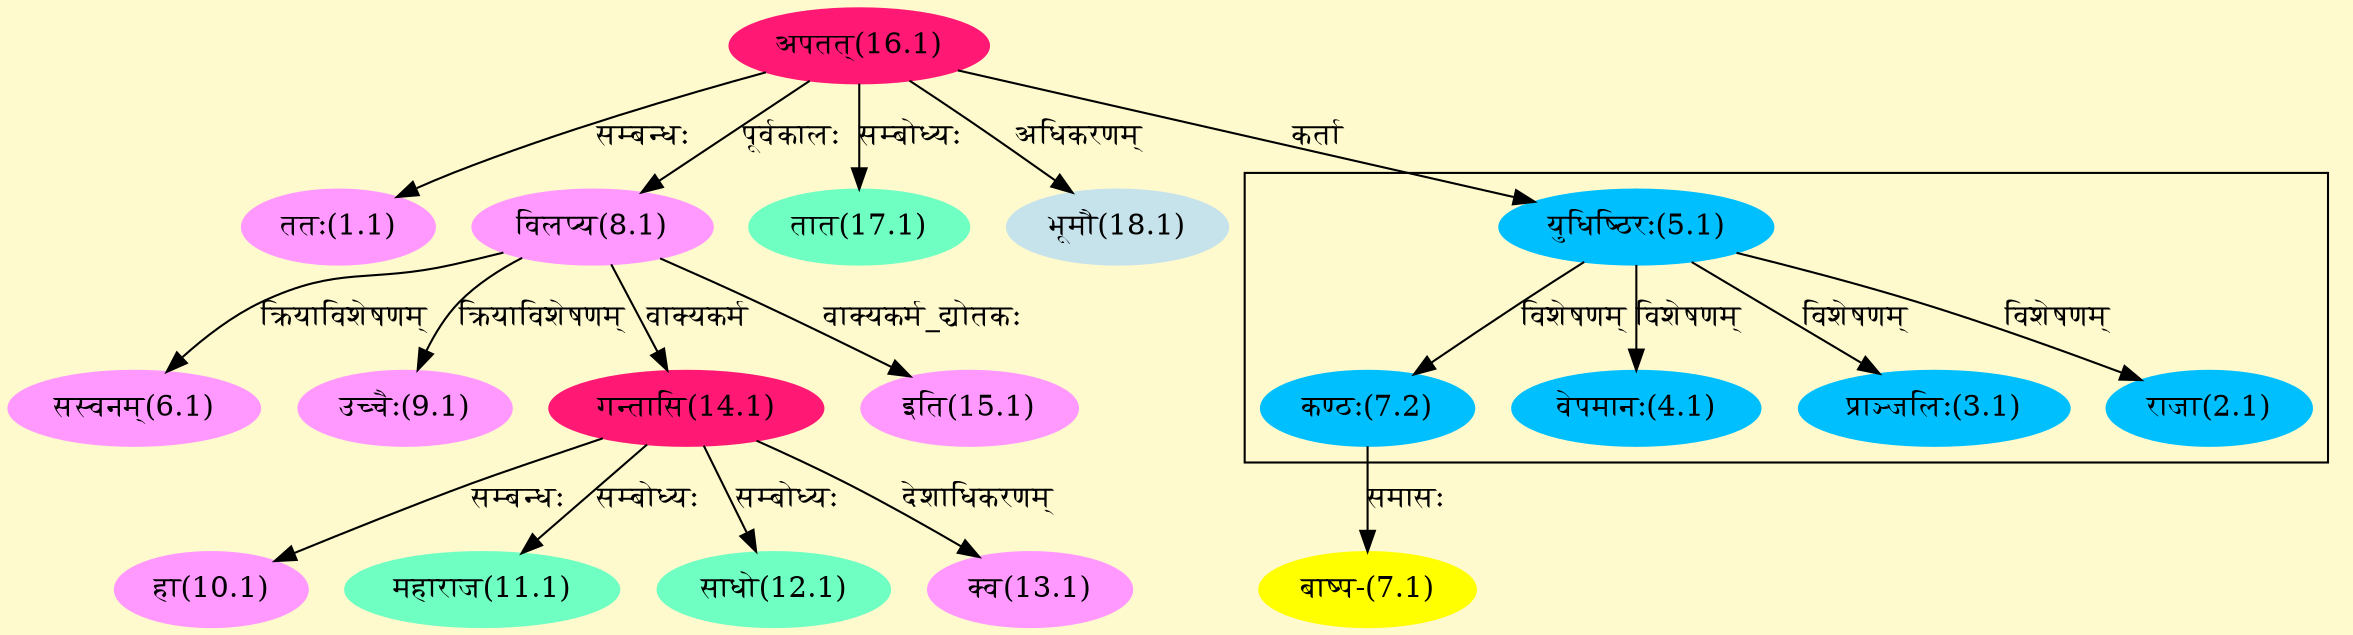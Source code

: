 digraph G{
rankdir=BT;
 compound=true;
 bgcolor="lemonchiffon1";

subgraph cluster_1{
Node2_1 [style=filled, color="#00BFFF" label = "राजा(2.1)"]
Node5_1 [style=filled, color="#00BFFF" label = "युधिष्ठिरः(5.1)"]
Node3_1 [style=filled, color="#00BFFF" label = "प्राञ्जलिः(3.1)"]
Node4_1 [style=filled, color="#00BFFF" label = "वेपमानः(4.1)"]
Node7_2 [style=filled, color="#00BFFF" label = "कण्ठः(7.2)"]

}
Node1_1 [style=filled, color="#FF99FF" label = "ततः(1.1)"]
Node16_1 [style=filled, color="#FF1975" label = "अपतत्(16.1)"]
Node5_1 [style=filled, color="#00BFFF" label = "युधिष्ठिरः(5.1)"]
Node6_1 [style=filled, color="#FF99FF" label = "सस्वनम्(6.1)"]
Node8_1 [style=filled, color="#FF99FF" label = "विलप्य(8.1)"]
Node7_1 [style=filled, color="#FFFF00" label = "बाष्प-(7.1)"]
Node7_2 [style=filled, color="#00BFFF" label = "कण्ठः(7.2)"]
Node9_1 [style=filled, color="#FF99FF" label = "उच्चैः(9.1)"]
Node10_1 [style=filled, color="#FF99FF" label = "हा(10.1)"]
Node14_1 [style=filled, color="#FF1975" label = "गन्तासि(14.1)"]
Node11_1 [style=filled, color="#6FFFC3" label = "महाराज(11.1)"]
Node12_1 [style=filled, color="#6FFFC3" label = "साधो(12.1)"]
Node13_1 [style=filled, color="#FF99FF" label = "क्व(13.1)"]
Node15_1 [style=filled, color="#FF99FF" label = "इति(15.1)"]
Node17_1 [style=filled, color="#6FFFC3" label = "तात(17.1)"]
Node18_1 [style=filled, color="#C6E2EB" label = "भूमौ(18.1)"]
/* Start of Relations section */

Node1_1 -> Node16_1 [  label="सम्बन्धः"  dir="back" ]
Node2_1 -> Node5_1 [  label="विशेषणम्"  dir="back" ]
Node3_1 -> Node5_1 [  label="विशेषणम्"  dir="back" ]
Node4_1 -> Node5_1 [  label="विशेषणम्"  dir="back" ]
Node5_1 -> Node16_1 [  label="कर्ता"  dir="back" ]
Node6_1 -> Node8_1 [  label="क्रियाविशेषणम्"  dir="back" ]
Node7_1 -> Node7_2 [  label="समासः"  dir="back" ]
Node7_2 -> Node5_1 [  label="विशेषणम्"  dir="back" ]
Node8_1 -> Node16_1 [  label="पूर्वकालः"  dir="back" ]
Node9_1 -> Node8_1 [  label="क्रियाविशेषणम्"  dir="back" ]
Node10_1 -> Node14_1 [  label="सम्बन्धः"  dir="back" ]
Node11_1 -> Node14_1 [  label="सम्बोध्यः"  dir="back" ]
Node12_1 -> Node14_1 [  label="सम्बोध्यः"  dir="back" ]
Node13_1 -> Node14_1 [  label="देशाधिकरणम्"  dir="back" ]
Node14_1 -> Node8_1 [  label="वाक्यकर्म"  dir="back" ]
Node15_1 -> Node8_1 [  label="वाक्यकर्म_द्योतकः"  dir="back" ]
Node17_1 -> Node16_1 [  label="सम्बोध्यः"  dir="back" ]
Node18_1 -> Node16_1 [  label="अधिकरणम्"  dir="back" ]
}
